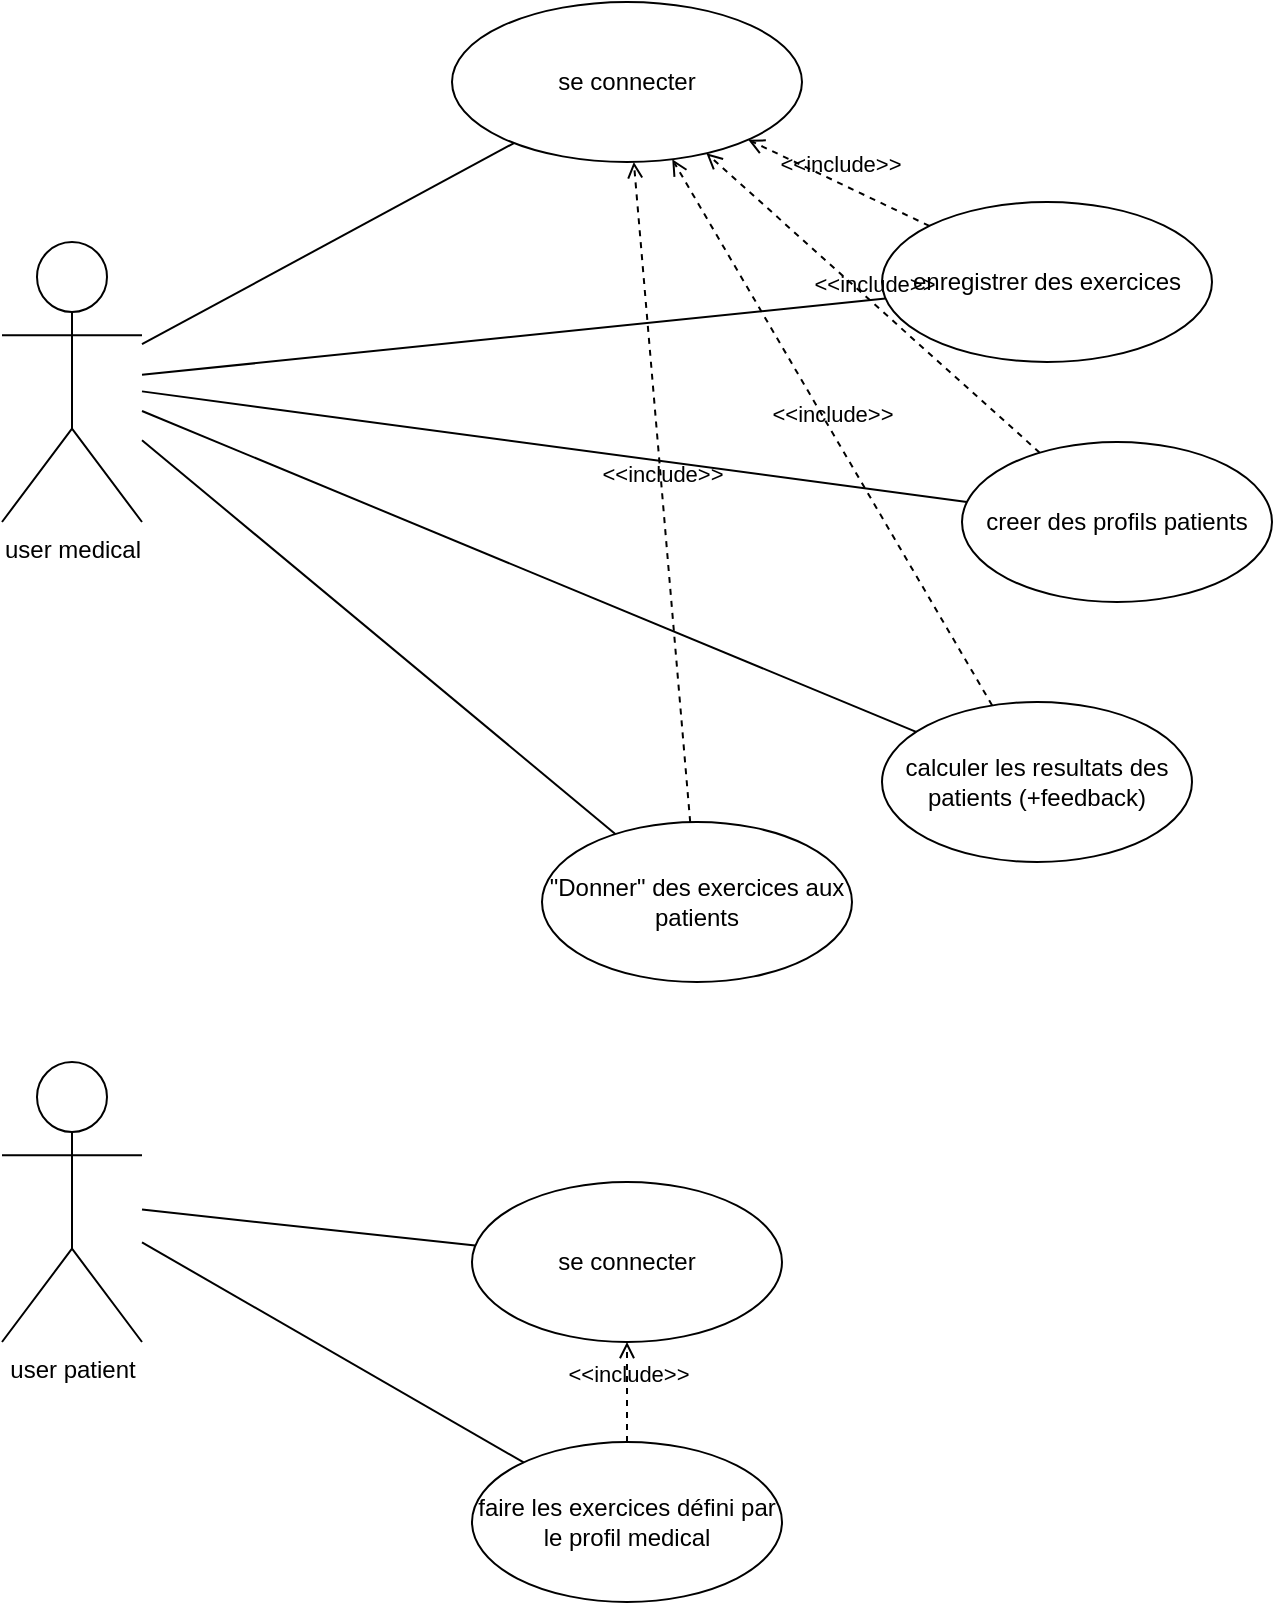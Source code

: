 <mxfile version="24.7.8">
  <diagram name="Page-1" id="T92FBhb6KO-Yt_Mc2dn9">
    <mxGraphModel dx="1036" dy="606" grid="1" gridSize="10" guides="1" tooltips="1" connect="1" arrows="1" fold="1" page="1" pageScale="1" pageWidth="850" pageHeight="1100" math="0" shadow="0">
      <root>
        <mxCell id="0" />
        <mxCell id="1" parent="0" />
        <mxCell id="JCoDcRMyfYpPFS9yvbfT-1" value="user medical" style="shape=umlActor;verticalLabelPosition=bottom;verticalAlign=top;html=1;outlineConnect=0;" parent="1" vertex="1">
          <mxGeometry x="80" y="350" width="70" height="140" as="geometry" />
        </mxCell>
        <mxCell id="JCoDcRMyfYpPFS9yvbfT-3" value="user patient" style="shape=umlActor;verticalLabelPosition=bottom;verticalAlign=top;html=1;outlineConnect=0;" parent="1" vertex="1">
          <mxGeometry x="80" y="760" width="70" height="140" as="geometry" />
        </mxCell>
        <mxCell id="JCoDcRMyfYpPFS9yvbfT-4" value="se connecter" style="ellipse;whiteSpace=wrap;html=1;" parent="1" vertex="1">
          <mxGeometry x="305" y="230" width="175" height="80" as="geometry" />
        </mxCell>
        <mxCell id="JCoDcRMyfYpPFS9yvbfT-5" value="enregistrer des exercices" style="ellipse;whiteSpace=wrap;html=1;" parent="1" vertex="1">
          <mxGeometry x="520" y="330" width="165" height="80" as="geometry" />
        </mxCell>
        <mxCell id="JCoDcRMyfYpPFS9yvbfT-6" value="creer des profils patients" style="ellipse;whiteSpace=wrap;html=1;" parent="1" vertex="1">
          <mxGeometry x="560" y="450" width="155" height="80" as="geometry" />
        </mxCell>
        <mxCell id="JCoDcRMyfYpPFS9yvbfT-7" value="se connecter" style="ellipse;whiteSpace=wrap;html=1;" parent="1" vertex="1">
          <mxGeometry x="315" y="820" width="155" height="80" as="geometry" />
        </mxCell>
        <mxCell id="JCoDcRMyfYpPFS9yvbfT-8" value="faire les exercices défini par le profil medical" style="ellipse;whiteSpace=wrap;html=1;" parent="1" vertex="1">
          <mxGeometry x="315" y="950" width="155" height="80" as="geometry" />
        </mxCell>
        <mxCell id="JCoDcRMyfYpPFS9yvbfT-9" value="calculer les resultats des patients (+feedback)" style="ellipse;whiteSpace=wrap;html=1;" parent="1" vertex="1">
          <mxGeometry x="520" y="580" width="155" height="80" as="geometry" />
        </mxCell>
        <mxCell id="JCoDcRMyfYpPFS9yvbfT-10" value="" style="endArrow=none;html=1;rounded=0;" parent="1" source="JCoDcRMyfYpPFS9yvbfT-1" target="JCoDcRMyfYpPFS9yvbfT-4" edge="1">
          <mxGeometry width="50" height="50" relative="1" as="geometry">
            <mxPoint x="570" y="720" as="sourcePoint" />
            <mxPoint x="620" y="670" as="targetPoint" />
          </mxGeometry>
        </mxCell>
        <mxCell id="JCoDcRMyfYpPFS9yvbfT-11" value="" style="endArrow=none;html=1;rounded=0;" parent="1" source="JCoDcRMyfYpPFS9yvbfT-1" target="JCoDcRMyfYpPFS9yvbfT-5" edge="1">
          <mxGeometry width="50" height="50" relative="1" as="geometry">
            <mxPoint x="160" y="422" as="sourcePoint" />
            <mxPoint x="323" y="387" as="targetPoint" />
          </mxGeometry>
        </mxCell>
        <mxCell id="JCoDcRMyfYpPFS9yvbfT-12" value="" style="endArrow=none;html=1;rounded=0;" parent="1" source="JCoDcRMyfYpPFS9yvbfT-1" target="JCoDcRMyfYpPFS9yvbfT-6" edge="1">
          <mxGeometry width="50" height="50" relative="1" as="geometry">
            <mxPoint x="160" y="432" as="sourcePoint" />
            <mxPoint x="541" y="455" as="targetPoint" />
          </mxGeometry>
        </mxCell>
        <mxCell id="JCoDcRMyfYpPFS9yvbfT-13" value="" style="endArrow=none;html=1;rounded=0;" parent="1" source="JCoDcRMyfYpPFS9yvbfT-1" target="JCoDcRMyfYpPFS9yvbfT-9" edge="1">
          <mxGeometry width="50" height="50" relative="1" as="geometry">
            <mxPoint x="170" y="442" as="sourcePoint" />
            <mxPoint x="505" y="567" as="targetPoint" />
          </mxGeometry>
        </mxCell>
        <mxCell id="JCoDcRMyfYpPFS9yvbfT-14" value="" style="endArrow=none;html=1;rounded=0;" parent="1" source="JCoDcRMyfYpPFS9yvbfT-3" target="JCoDcRMyfYpPFS9yvbfT-7" edge="1">
          <mxGeometry width="50" height="50" relative="1" as="geometry">
            <mxPoint x="160" y="457" as="sourcePoint" />
            <mxPoint x="434" y="667" as="targetPoint" />
          </mxGeometry>
        </mxCell>
        <mxCell id="JCoDcRMyfYpPFS9yvbfT-15" value="" style="endArrow=none;html=1;rounded=0;" parent="1" source="JCoDcRMyfYpPFS9yvbfT-3" target="JCoDcRMyfYpPFS9yvbfT-8" edge="1">
          <mxGeometry width="50" height="50" relative="1" as="geometry">
            <mxPoint x="160" y="844" as="sourcePoint" />
            <mxPoint x="327" y="862" as="targetPoint" />
          </mxGeometry>
        </mxCell>
        <mxCell id="JCoDcRMyfYpPFS9yvbfT-17" value="&amp;lt;&amp;lt;include&amp;gt;&amp;gt;" style="html=1;verticalAlign=bottom;labelBackgroundColor=none;endArrow=open;endFill=0;dashed=1;rounded=0;" parent="1" source="JCoDcRMyfYpPFS9yvbfT-5" target="JCoDcRMyfYpPFS9yvbfT-4" edge="1">
          <mxGeometry width="160" relative="1" as="geometry">
            <mxPoint x="510" y="690" as="sourcePoint" />
            <mxPoint x="670" y="690" as="targetPoint" />
          </mxGeometry>
        </mxCell>
        <mxCell id="JCoDcRMyfYpPFS9yvbfT-18" value="&amp;lt;&amp;lt;include&amp;gt;&amp;gt;" style="html=1;verticalAlign=bottom;labelBackgroundColor=none;endArrow=open;endFill=0;dashed=1;rounded=0;" parent="1" source="JCoDcRMyfYpPFS9yvbfT-6" target="JCoDcRMyfYpPFS9yvbfT-4" edge="1">
          <mxGeometry width="160" relative="1" as="geometry">
            <mxPoint x="559" y="434" as="sourcePoint" />
            <mxPoint x="468" y="397" as="targetPoint" />
          </mxGeometry>
        </mxCell>
        <mxCell id="JCoDcRMyfYpPFS9yvbfT-19" value="&amp;lt;&amp;lt;include&amp;gt;&amp;gt;" style="html=1;verticalAlign=bottom;labelBackgroundColor=none;endArrow=open;endFill=0;dashed=1;rounded=0;" parent="1" source="JCoDcRMyfYpPFS9yvbfT-9" target="JCoDcRMyfYpPFS9yvbfT-4" edge="1">
          <mxGeometry width="160" relative="1" as="geometry">
            <mxPoint x="540" y="553" as="sourcePoint" />
            <mxPoint x="431" y="408" as="targetPoint" />
          </mxGeometry>
        </mxCell>
        <mxCell id="JCoDcRMyfYpPFS9yvbfT-20" value="&amp;lt;&amp;lt;include&amp;gt;&amp;gt;" style="html=1;verticalAlign=bottom;labelBackgroundColor=none;endArrow=open;endFill=0;dashed=1;rounded=0;" parent="1" source="JCoDcRMyfYpPFS9yvbfT-8" target="JCoDcRMyfYpPFS9yvbfT-7" edge="1">
          <mxGeometry width="160" relative="1" as="geometry">
            <mxPoint x="469" y="660" as="sourcePoint" />
            <mxPoint x="412" y="410" as="targetPoint" />
          </mxGeometry>
        </mxCell>
        <mxCell id="lfXVD4r1HzzU5zf0WYeT-1" value="&quot;Donner&quot; des exercices aux patients" style="ellipse;whiteSpace=wrap;html=1;" vertex="1" parent="1">
          <mxGeometry x="350" y="640" width="155" height="80" as="geometry" />
        </mxCell>
        <mxCell id="lfXVD4r1HzzU5zf0WYeT-2" value="" style="endArrow=none;html=1;rounded=0;" edge="1" parent="1" source="JCoDcRMyfYpPFS9yvbfT-1" target="lfXVD4r1HzzU5zf0WYeT-1">
          <mxGeometry width="50" height="50" relative="1" as="geometry">
            <mxPoint x="400" y="540" as="sourcePoint" />
            <mxPoint x="450" y="490" as="targetPoint" />
          </mxGeometry>
        </mxCell>
        <mxCell id="lfXVD4r1HzzU5zf0WYeT-3" value="&amp;lt;&amp;lt;include&amp;gt;&amp;gt;" style="html=1;verticalAlign=bottom;labelBackgroundColor=none;endArrow=open;endFill=0;dashed=1;rounded=0;" edge="1" parent="1" source="lfXVD4r1HzzU5zf0WYeT-1" target="JCoDcRMyfYpPFS9yvbfT-4">
          <mxGeometry width="160" relative="1" as="geometry">
            <mxPoint x="585" y="592" as="sourcePoint" />
            <mxPoint x="425" y="319" as="targetPoint" />
          </mxGeometry>
        </mxCell>
      </root>
    </mxGraphModel>
  </diagram>
</mxfile>
